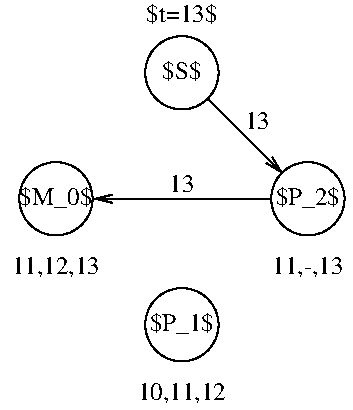 #FIG 3.2  Produced by xfig version 3.2.6a
Landscape
Center
Metric
Letter
100.00
Single
-2
1200 2
1 3 0 1 0 7 55 -1 20 0.000 1 0.0000 900 900 262 262 900 900 1162 900
1 3 0 1 0 7 55 -1 20 0.000 1 0.0000 0 1800 262 262 0 1800 262 1800
1 3 0 1 0 7 55 -1 20 0.000 1 0.0000 1800 1800 262 262 1800 1800 2062 1800
1 3 0 1 0 7 55 -1 20 0.000 1 0.0000 900 2700 262 262 900 2700 1162 2700
2 1 0 1 0 7 60 -1 -1 0.000 0 0 -1 1 0 2
	0 0 1.00 60.00 120.00
	 900 900 1620 1620
2 1 0 1 0 7 60 -1 -1 0.000 0 0 -1 1 0 2
	0 0 1.00 60.00 120.00
	 1800 1800 270 1800
4 1 0 50 -1 0 12 0.0000 6 210 1185 0 1845 $M_0$\001
4 1 0 50 -1 0 12 0.0000 6 210 1110 900 2745 $P_1$\001
4 1 0 50 -1 0 12 0.0000 6 210 900 900 945 $S$\001
4 1 0 50 -1 0 12 0.0000 6 210 1110 1800 1845 $P_2$\001
4 1 0 50 -1 0 12 0.0000 6 180 750 0 2340 11,12,13\001
4 1 0 50 -1 0 12 0.0000 6 180 600 1800 2340 11,-,13\001
4 1 0 50 -1 0 12 0.0000 6 180 600 900 540 $t=13$\001
4 1 0 50 -1 0 12 0.0000 6 180 750 900 3240 10,11,12\001
4 1 0 50 -1 0 12 0.0000 6 150 210 900 1755 13\001
4 1 0 50 -1 0 12 0.0000 6 150 210 1440 1305 13\001
